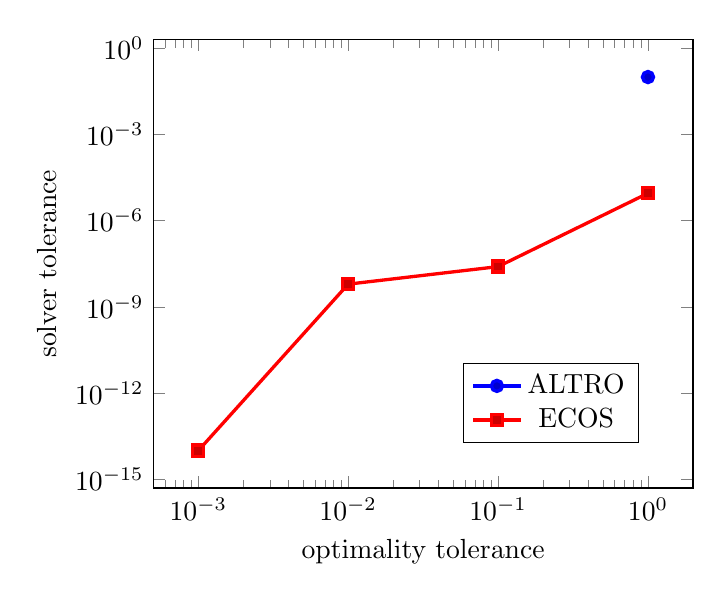 \begin{tikzpicture}
\begin{axis}[ylabel={solver tolerance}, xlabel={optimality tolerance}, xmode={log}, ymode={log}, legend style={at={(0.9,0.1)}, anchor={south east}}]
    \addplot+[very thick]
        coordinates {
            (1.0,0.099)
            (0.1,0.0)
            (0.01,0.0)
            (0.001,0.0)
            (0.0,0.0)
        }
        ;
    \addplot+[very thick]
        coordinates {
            (1.0,9.048e-6)
            (0.1,2.54e-8)
            (0.01,6.243e-9)
            (0.001,1.015e-14)
            (0.0,1.015e-14)
        }
        ;
    \legend{{ALTRO},{ECOS}}
\end{axis}
\end{tikzpicture}
